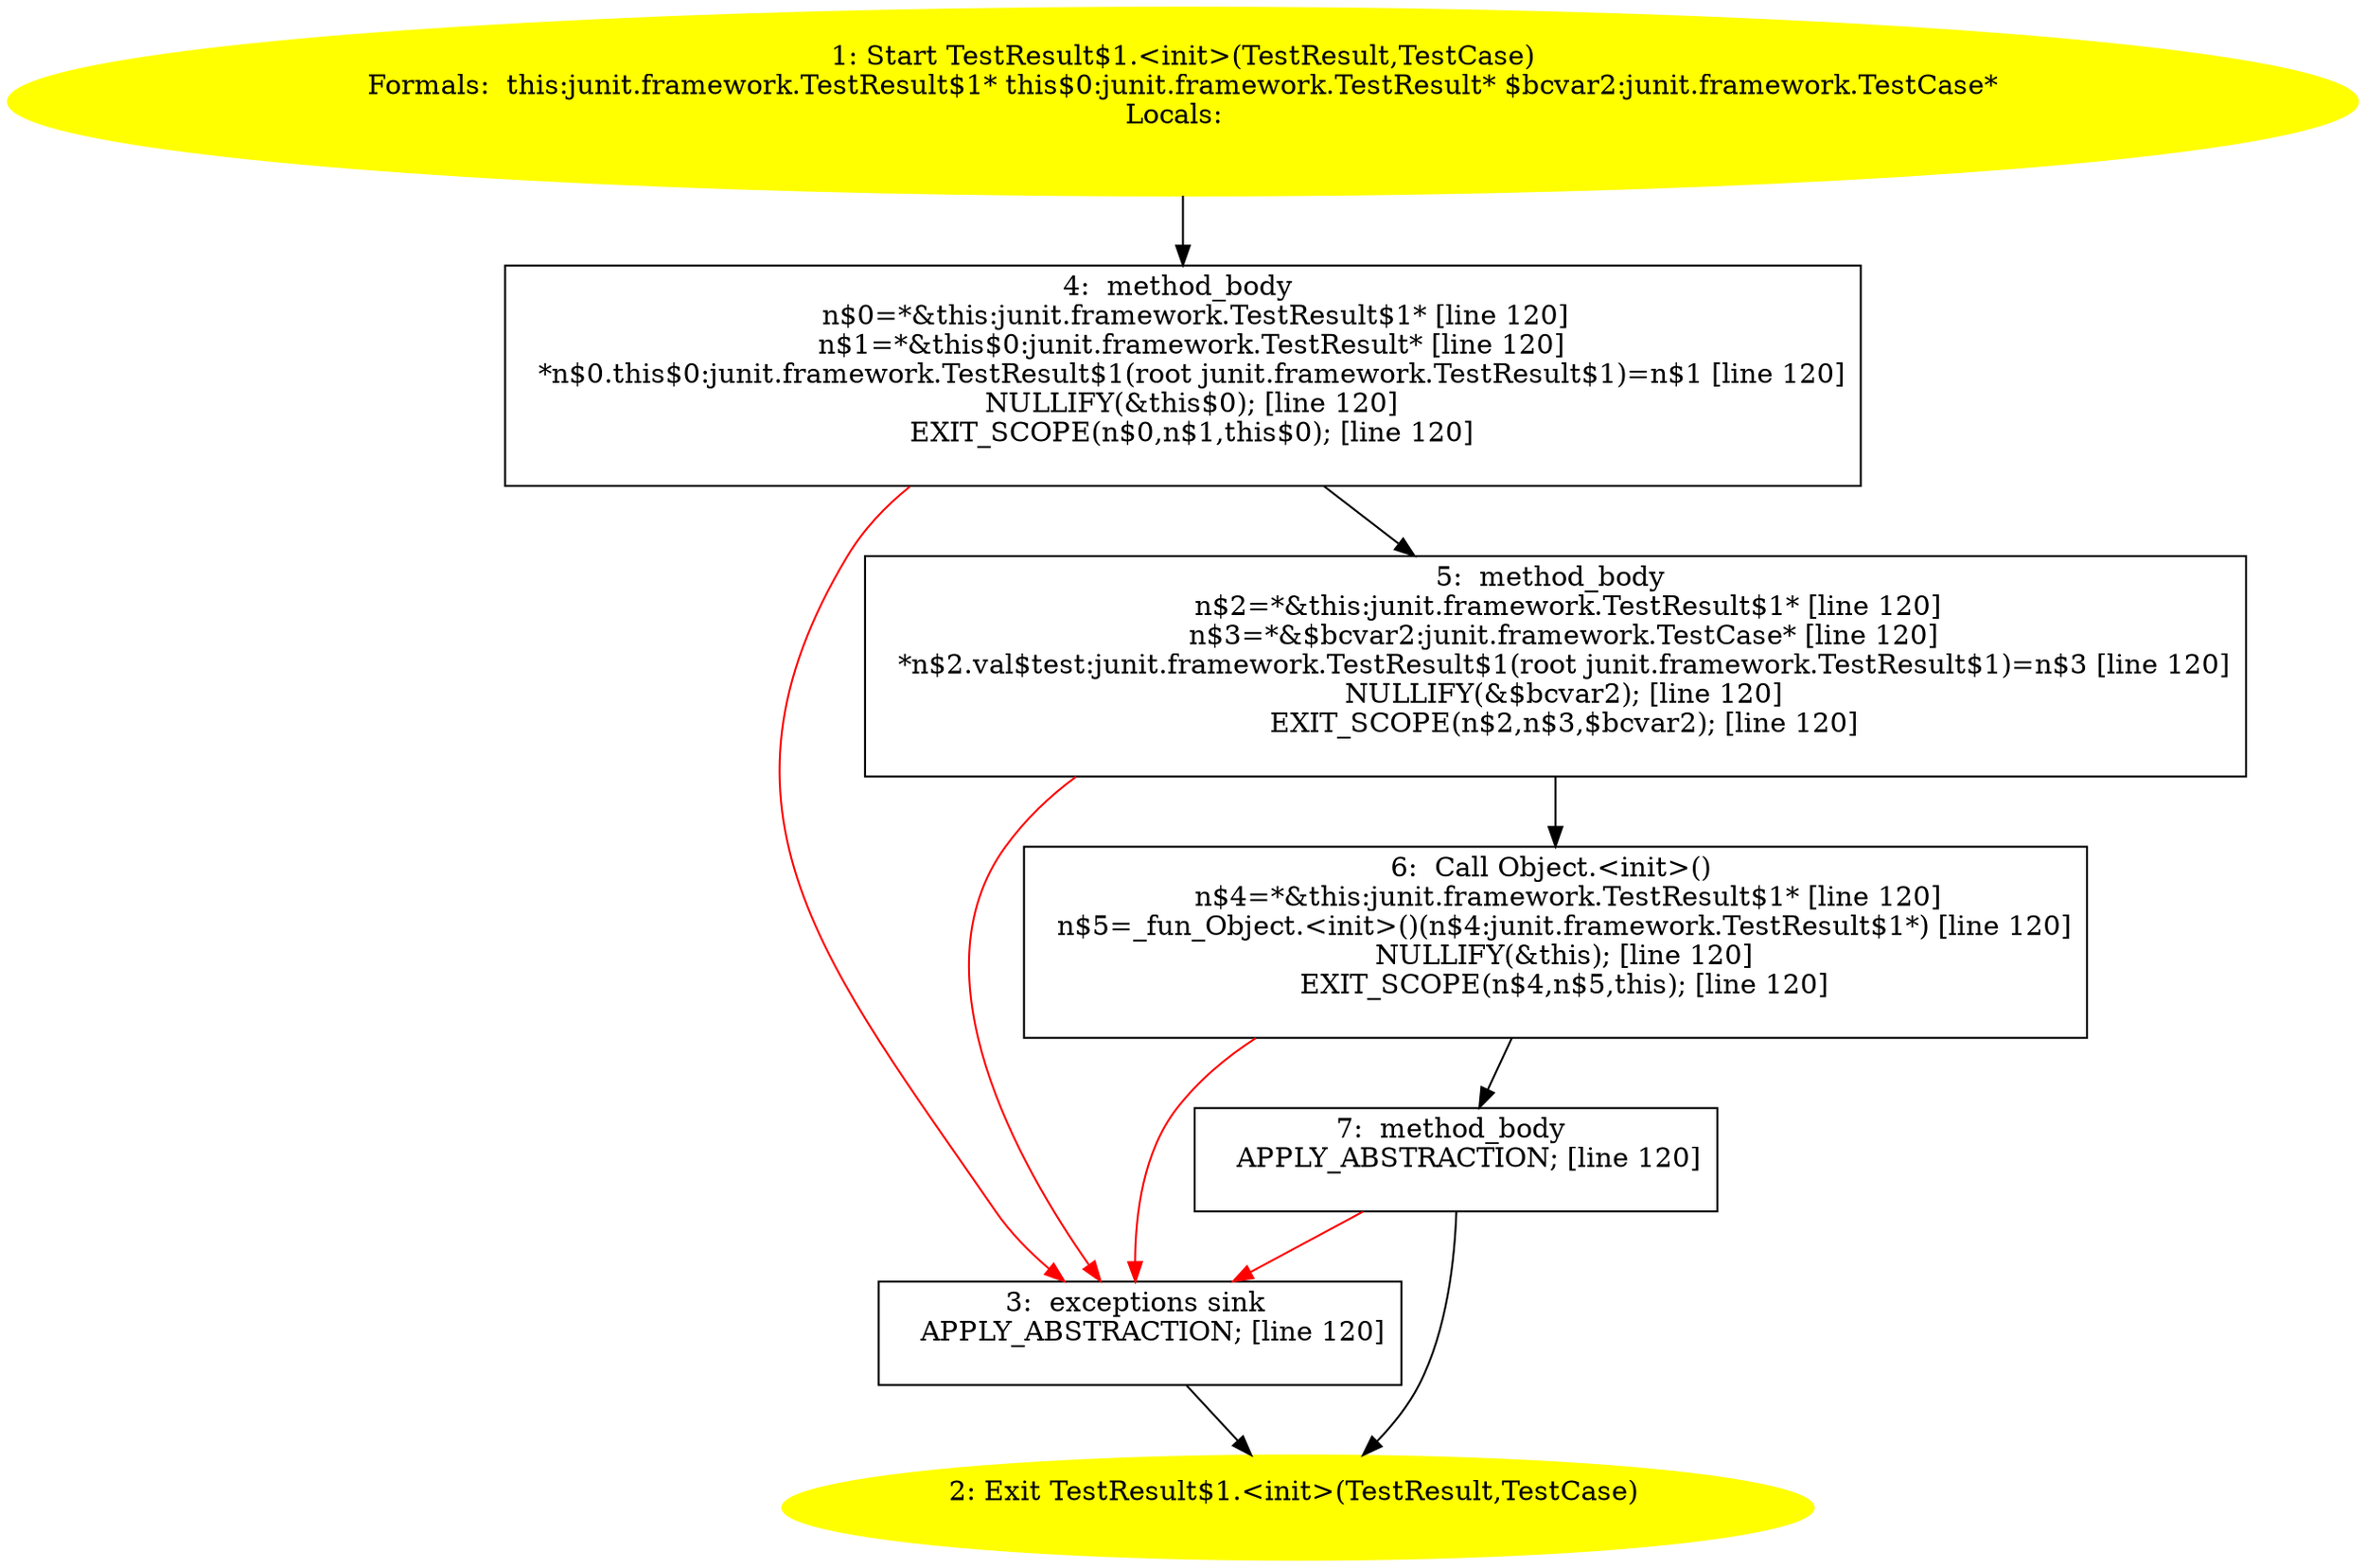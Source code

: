 /* @generated */
digraph cfg {
"junit.framework.TestResult$1.<init>(junit.framework.TestResult,junit.framework.TestCase).2b7343a18d6c668e122b0be3e790079a_1" [label="1: Start TestResult$1.<init>(TestResult,TestCase)\nFormals:  this:junit.framework.TestResult$1* this$0:junit.framework.TestResult* $bcvar2:junit.framework.TestCase*\nLocals:  \n  " color=yellow style=filled]
	

	 "junit.framework.TestResult$1.<init>(junit.framework.TestResult,junit.framework.TestCase).2b7343a18d6c668e122b0be3e790079a_1" -> "junit.framework.TestResult$1.<init>(junit.framework.TestResult,junit.framework.TestCase).2b7343a18d6c668e122b0be3e790079a_4" ;
"junit.framework.TestResult$1.<init>(junit.framework.TestResult,junit.framework.TestCase).2b7343a18d6c668e122b0be3e790079a_2" [label="2: Exit TestResult$1.<init>(TestResult,TestCase) \n  " color=yellow style=filled]
	

"junit.framework.TestResult$1.<init>(junit.framework.TestResult,junit.framework.TestCase).2b7343a18d6c668e122b0be3e790079a_3" [label="3:  exceptions sink \n   APPLY_ABSTRACTION; [line 120]\n " shape="box"]
	

	 "junit.framework.TestResult$1.<init>(junit.framework.TestResult,junit.framework.TestCase).2b7343a18d6c668e122b0be3e790079a_3" -> "junit.framework.TestResult$1.<init>(junit.framework.TestResult,junit.framework.TestCase).2b7343a18d6c668e122b0be3e790079a_2" ;
"junit.framework.TestResult$1.<init>(junit.framework.TestResult,junit.framework.TestCase).2b7343a18d6c668e122b0be3e790079a_4" [label="4:  method_body \n   n$0=*&this:junit.framework.TestResult$1* [line 120]\n  n$1=*&this$0:junit.framework.TestResult* [line 120]\n  *n$0.this$0:junit.framework.TestResult$1(root junit.framework.TestResult$1)=n$1 [line 120]\n  NULLIFY(&this$0); [line 120]\n  EXIT_SCOPE(n$0,n$1,this$0); [line 120]\n " shape="box"]
	

	 "junit.framework.TestResult$1.<init>(junit.framework.TestResult,junit.framework.TestCase).2b7343a18d6c668e122b0be3e790079a_4" -> "junit.framework.TestResult$1.<init>(junit.framework.TestResult,junit.framework.TestCase).2b7343a18d6c668e122b0be3e790079a_5" ;
	 "junit.framework.TestResult$1.<init>(junit.framework.TestResult,junit.framework.TestCase).2b7343a18d6c668e122b0be3e790079a_4" -> "junit.framework.TestResult$1.<init>(junit.framework.TestResult,junit.framework.TestCase).2b7343a18d6c668e122b0be3e790079a_3" [color="red" ];
"junit.framework.TestResult$1.<init>(junit.framework.TestResult,junit.framework.TestCase).2b7343a18d6c668e122b0be3e790079a_5" [label="5:  method_body \n   n$2=*&this:junit.framework.TestResult$1* [line 120]\n  n$3=*&$bcvar2:junit.framework.TestCase* [line 120]\n  *n$2.val$test:junit.framework.TestResult$1(root junit.framework.TestResult$1)=n$3 [line 120]\n  NULLIFY(&$bcvar2); [line 120]\n  EXIT_SCOPE(n$2,n$3,$bcvar2); [line 120]\n " shape="box"]
	

	 "junit.framework.TestResult$1.<init>(junit.framework.TestResult,junit.framework.TestCase).2b7343a18d6c668e122b0be3e790079a_5" -> "junit.framework.TestResult$1.<init>(junit.framework.TestResult,junit.framework.TestCase).2b7343a18d6c668e122b0be3e790079a_6" ;
	 "junit.framework.TestResult$1.<init>(junit.framework.TestResult,junit.framework.TestCase).2b7343a18d6c668e122b0be3e790079a_5" -> "junit.framework.TestResult$1.<init>(junit.framework.TestResult,junit.framework.TestCase).2b7343a18d6c668e122b0be3e790079a_3" [color="red" ];
"junit.framework.TestResult$1.<init>(junit.framework.TestResult,junit.framework.TestCase).2b7343a18d6c668e122b0be3e790079a_6" [label="6:  Call Object.<init>() \n   n$4=*&this:junit.framework.TestResult$1* [line 120]\n  n$5=_fun_Object.<init>()(n$4:junit.framework.TestResult$1*) [line 120]\n  NULLIFY(&this); [line 120]\n  EXIT_SCOPE(n$4,n$5,this); [line 120]\n " shape="box"]
	

	 "junit.framework.TestResult$1.<init>(junit.framework.TestResult,junit.framework.TestCase).2b7343a18d6c668e122b0be3e790079a_6" -> "junit.framework.TestResult$1.<init>(junit.framework.TestResult,junit.framework.TestCase).2b7343a18d6c668e122b0be3e790079a_7" ;
	 "junit.framework.TestResult$1.<init>(junit.framework.TestResult,junit.framework.TestCase).2b7343a18d6c668e122b0be3e790079a_6" -> "junit.framework.TestResult$1.<init>(junit.framework.TestResult,junit.framework.TestCase).2b7343a18d6c668e122b0be3e790079a_3" [color="red" ];
"junit.framework.TestResult$1.<init>(junit.framework.TestResult,junit.framework.TestCase).2b7343a18d6c668e122b0be3e790079a_7" [label="7:  method_body \n   APPLY_ABSTRACTION; [line 120]\n " shape="box"]
	

	 "junit.framework.TestResult$1.<init>(junit.framework.TestResult,junit.framework.TestCase).2b7343a18d6c668e122b0be3e790079a_7" -> "junit.framework.TestResult$1.<init>(junit.framework.TestResult,junit.framework.TestCase).2b7343a18d6c668e122b0be3e790079a_2" ;
	 "junit.framework.TestResult$1.<init>(junit.framework.TestResult,junit.framework.TestCase).2b7343a18d6c668e122b0be3e790079a_7" -> "junit.framework.TestResult$1.<init>(junit.framework.TestResult,junit.framework.TestCase).2b7343a18d6c668e122b0be3e790079a_3" [color="red" ];
}
